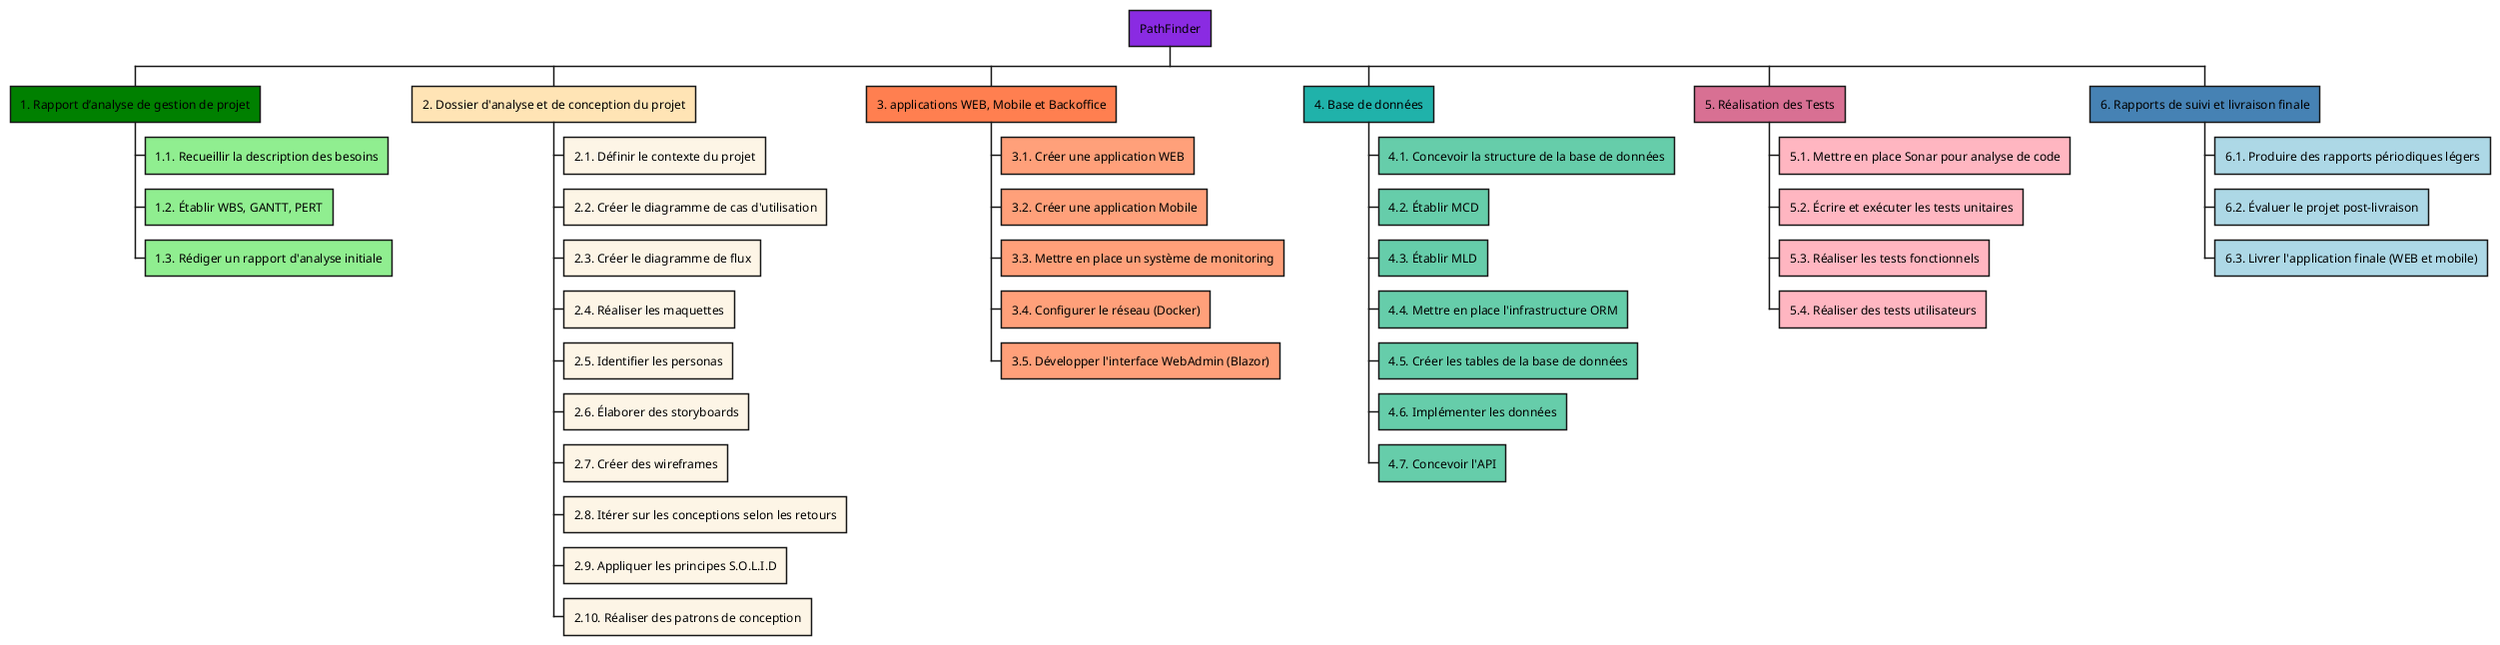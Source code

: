 @startwbs PathFinder
*[#BlueViolet] PathFinder

**[#green] 1. Rapport d’analyse de gestion de projet
***[#lightgreen] 1.1. Recueillir la description des besoins
***[#lightgreen] 1.2. Établir WBS, GANTT, PERT
***[#lightgreen] 1.3. Rédiger un rapport d'analyse initiale

**[#moccasin] 2. Dossier d'analyse et de conception du projet
***[#oldlace] 2.1. Définir le contexte du projet
***[#oldlace] 2.2. Créer le diagramme de cas d'utilisation
***[#oldlace] 2.3. Créer le diagramme de flux
***[#oldlace] 2.4. Réaliser les maquettes
***[#oldlace] 2.5. Identifier les personas
***[#oldlace] 2.6. Élaborer des storyboards
***[#oldlace] 2.7. Créer des wireframes
***[#oldlace] 2.8. Itérer sur les conceptions selon les retours
***[#oldlace] 2.9. Appliquer les principes S.O.L.I.D
***[#oldlace] 2.10. Réaliser des patrons de conception

**[#coral] 3. applications WEB, Mobile et Backoffice
***[#LightSalmon] 3.1. Créer une application WEB
***[#LightSalmon] 3.2. Créer une application Mobile
***[#LightSalmon] 3.3. Mettre en place un système de monitoring
***[#LightSalmon] 3.4. Configurer le réseau (Docker)
***[#LightSalmon] 3.5. Développer l'interface WebAdmin (Blazor)

**[#lightseagreen] 4. Base de données
***[#mediumaquamarine] 4.1. Concevoir la structure de la base de données
***[#mediumaquamarine] 4.2. Établir MCD
***[#mediumaquamarine] 4.3. Établir MLD
***[#mediumaquamarine] 4.4. Mettre en place l'infrastructure ORM
***[#mediumaquamarine] 4.5. Créer les tables de la base de données
***[#mediumaquamarine] 4.6. Implémenter les données
***[#mediumaquamarine] 4.7. Concevoir l'API

**[#PaleVioletRed] 5. Réalisation des Tests
***[#LightPink] 5.1. Mettre en place Sonar pour analyse de code
***[#LightPink] 5.2. Écrire et exécuter les tests unitaires
***[#LightPink] 5.3. Réaliser les tests fonctionnels
***[#LightPink] 5.4. Réaliser des tests utilisateurs

**[#SteelBlue] 6. Rapports de suivi et livraison finale
***[#LightBlue] 6.1. Produire des rapports périodiques légers
***[#LightBlue] 6.2. Évaluer le projet post-livraison
***[#LightBlue] 6.3. Livrer l'application finale (WEB et mobile)
@endwbs